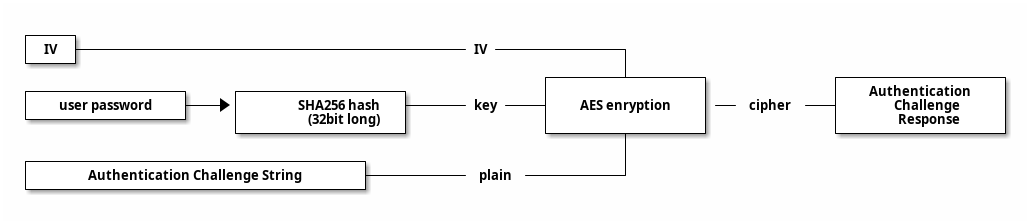 @startditaa

+----+
| IV +---------------------------------------IV-------------+
+----+                                                      |
                                                    +-------+-------+            +----------------+
+---------------+    +----------------+             |               |            | Authentication |
| user password +--->|   SHA256 hash  +------key----+ AES enryption |---cipher---+   Challenge    |
+---------------+    |  (32bit long)  |             |               |            |    Response    |
                     +----------------+             +-------+-------+            +----------------+
                                                            |
+---------------------------------+                         | 
| Authentication Challenge String +----------plain----------+
+---------------------------------+
                     
@endditaa
